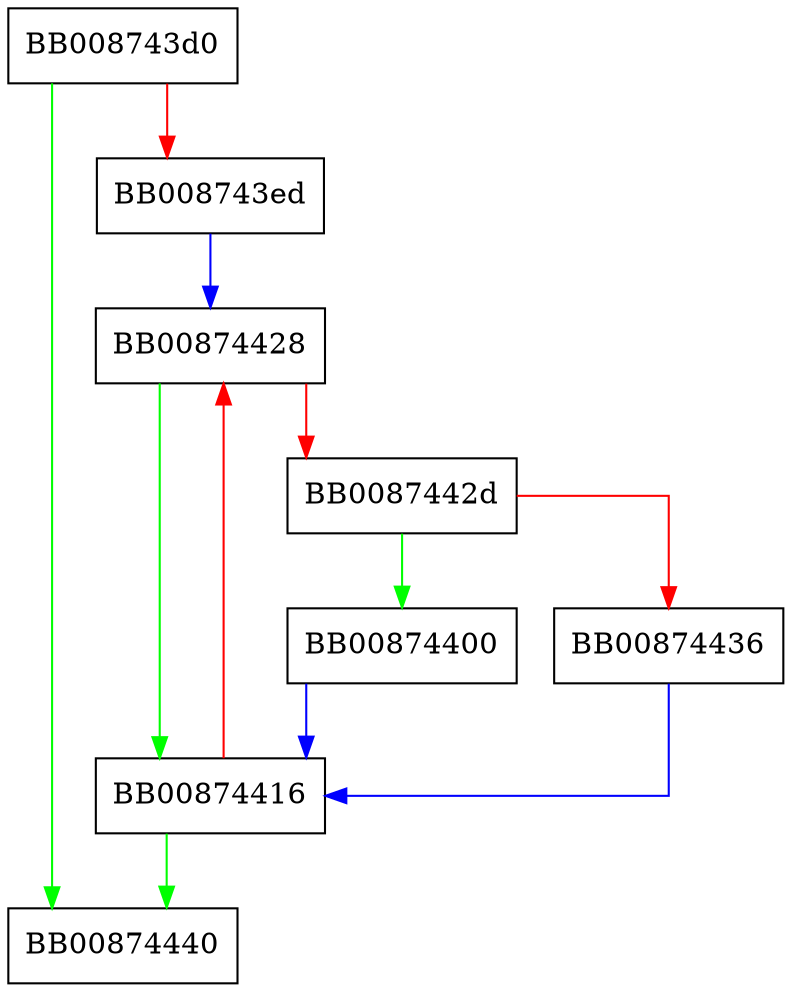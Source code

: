 digraph read_int {
  node [shape="box"];
  graph [splines=ortho];
  BB008743d0 -> BB00874440 [color="green"];
  BB008743d0 -> BB008743ed [color="red"];
  BB008743ed -> BB00874428 [color="blue"];
  BB00874400 -> BB00874416 [color="blue"];
  BB00874416 -> BB00874440 [color="green"];
  BB00874416 -> BB00874428 [color="red"];
  BB00874428 -> BB00874416 [color="green"];
  BB00874428 -> BB0087442d [color="red"];
  BB0087442d -> BB00874400 [color="green"];
  BB0087442d -> BB00874436 [color="red"];
  BB00874436 -> BB00874416 [color="blue"];
}